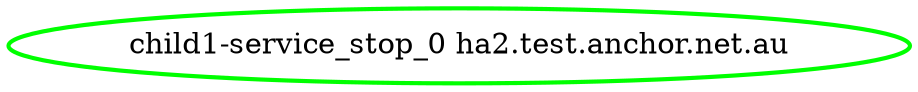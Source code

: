 digraph "g" {
"child1-service_stop_0 ha2.test.anchor.net.au" [ style=bold color="green" fontcolor="black"]
}
